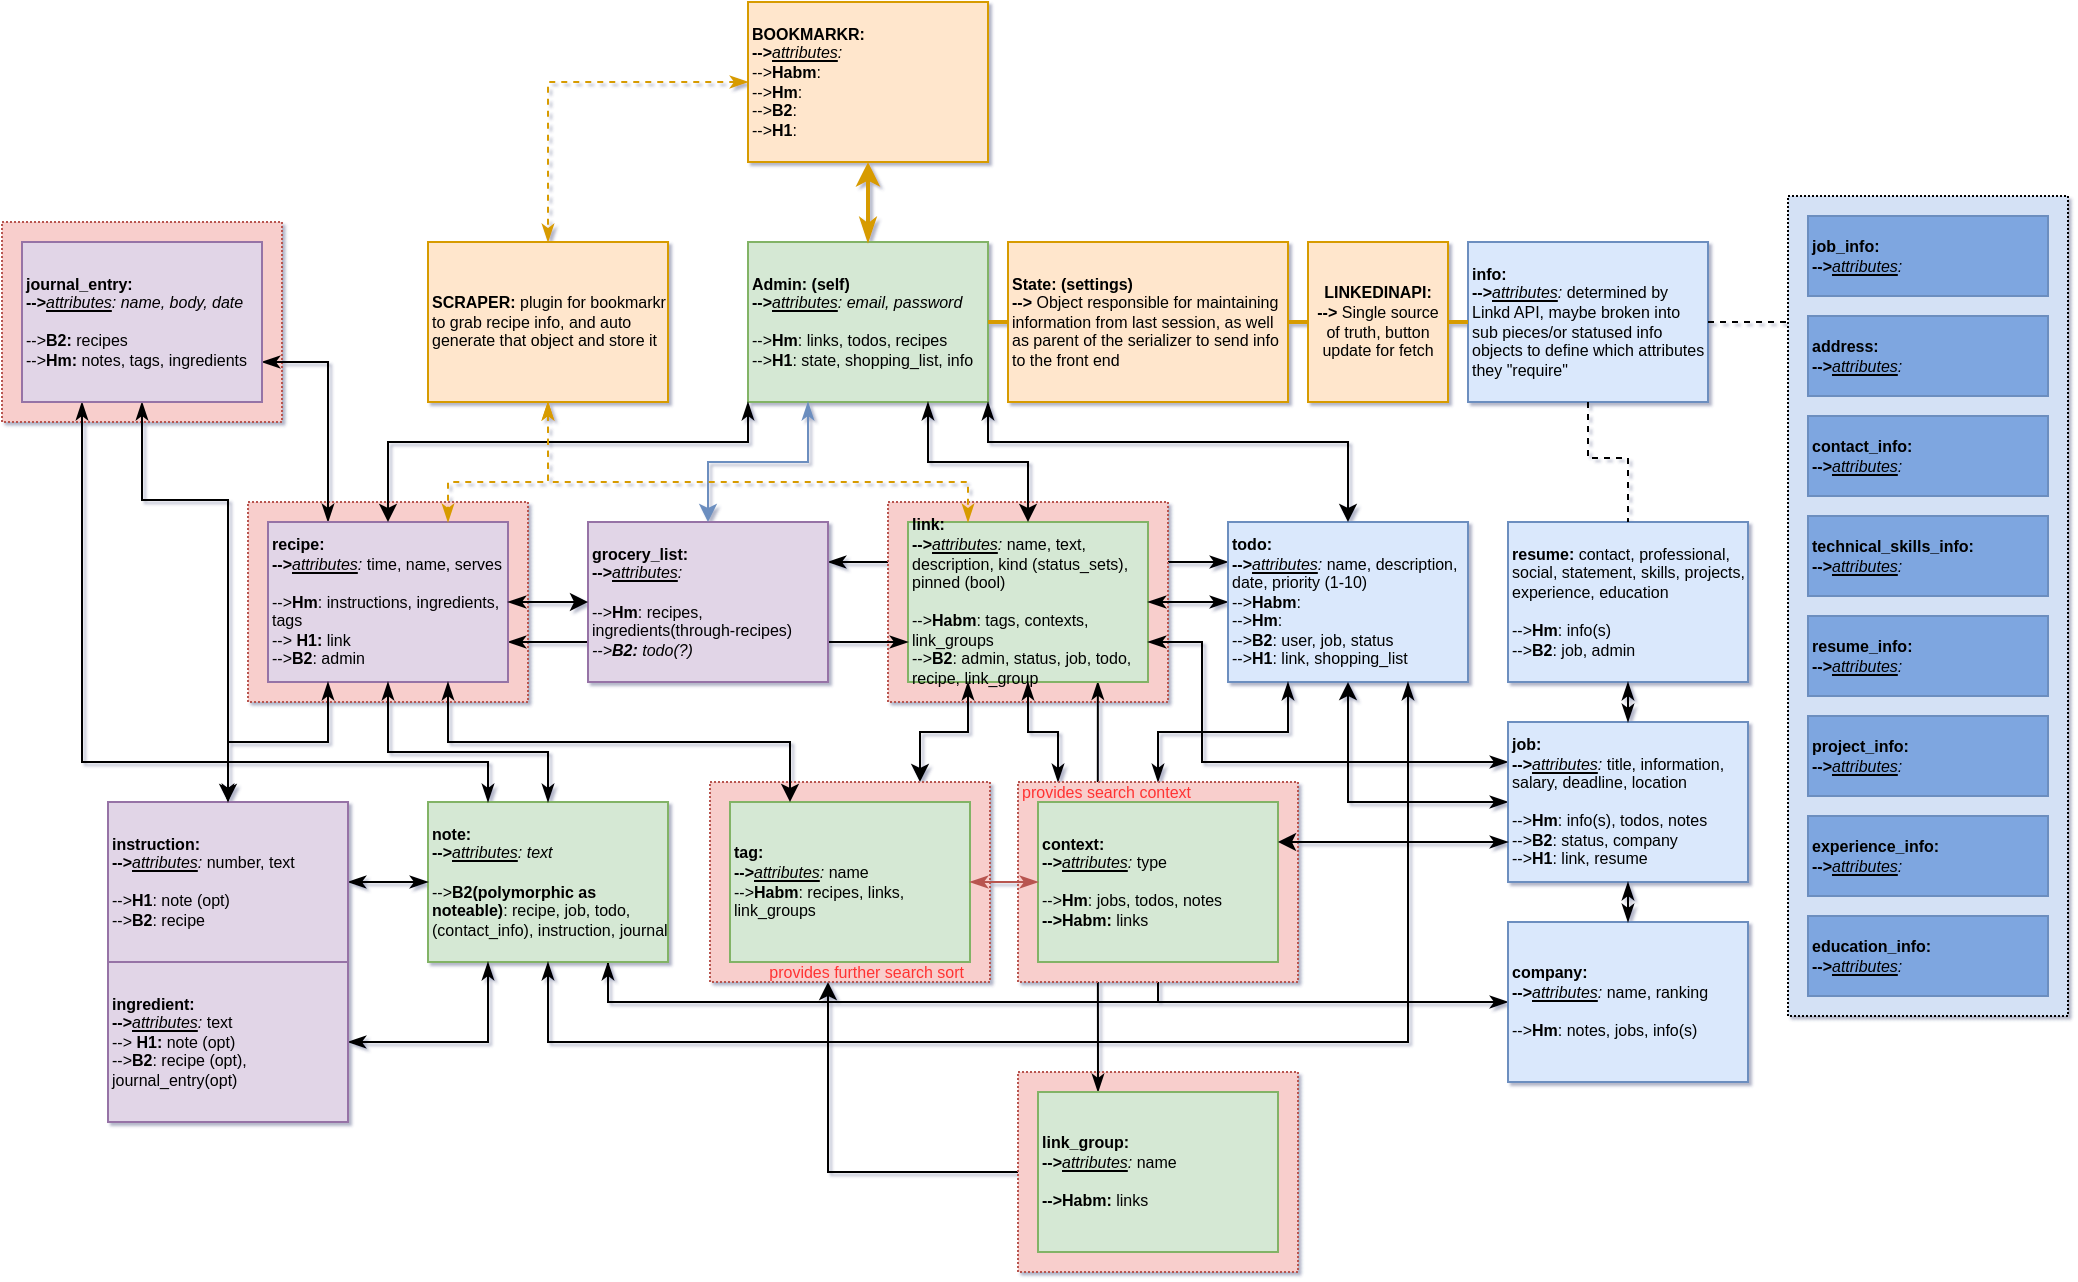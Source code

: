 <mxfile version="15.7.3" type="device"><diagram id="ImDymK1f7_B1jzTCU4_X" name="Page-1"><mxGraphModel dx="1122" dy="733" grid="0" gridSize="10" guides="1" tooltips="1" connect="1" arrows="1" fold="1" page="1" pageScale="1" pageWidth="1100" pageHeight="850" math="0" shadow="1"><root><mxCell id="0"/><mxCell id="1" parent="0"/><mxCell id="7Q3Ga68yU6j8B-TVvZk_-1" style="edgeStyle=orthogonalEdgeStyle;rounded=0;orthogonalLoop=1;jettySize=auto;html=1;exitX=0;exitY=0.5;exitDx=0;exitDy=0;entryX=0.5;entryY=1;entryDx=0;entryDy=0;" edge="1" parent="1" source="JSMoM8bFXj0gRvAv51X--4" target="HJYqMd4OV8tpor4b_tV7-95"><mxGeometry relative="1" as="geometry"/></mxCell><mxCell id="JSMoM8bFXj0gRvAv51X--4" value="" style="rounded=0;whiteSpace=wrap;html=1;fontSize=8;fillColor=#f8cecc;align=left;strokeColor=#b85450;dashed=1;dashPattern=1 1;rotation=0;container=0;" parent="1" vertex="1"><mxGeometry x="515" y="677" width="140" height="100" as="geometry"/></mxCell><mxCell id="gDlHl3aA6Cm26SfVE7yq-3" value="" style="rounded=0;whiteSpace=wrap;html=1;fontSize=8;fillColor=#f8cecc;align=left;strokeColor=#b85450;dashed=1;dashPattern=1 1;rotation=0;container=0;" parent="1" vertex="1"><mxGeometry x="7" y="252" width="140" height="100" as="geometry"/></mxCell><mxCell id="HJYqMd4OV8tpor4b_tV7-92" style="edgeStyle=orthogonalEdgeStyle;rounded=0;orthogonalLoop=1;jettySize=auto;html=1;exitX=0;exitY=0.25;exitDx=0;exitDy=0;entryX=1;entryY=0.25;entryDx=0;entryDy=0;fontSize=8;fontColor=#FF3333;startArrow=classicThin;startFill=1;endArrow=classicThin;endFill=1;strokeColor=#000000;strokeWidth=1;" parent="1" source="HJYqMd4OV8tpor4b_tV7-34" target="HJYqMd4OV8tpor4b_tV7-33" edge="1"><mxGeometry x="10" y="1192" as="geometry"/></mxCell><mxCell id="klLHw8lv9nVdal6uO0Be-18" value="" style="rounded=0;whiteSpace=wrap;html=1;fontSize=8;fillColor=#f8cecc;align=left;strokeColor=#b85450;dashed=1;dashPattern=1 1;rotation=0;container=0;" parent="1" vertex="1"><mxGeometry x="450" y="392" width="140" height="100" as="geometry"/></mxCell><mxCell id="klLHw8lv9nVdal6uO0Be-17" value="" style="rounded=0;whiteSpace=wrap;html=1;fontSize=8;fillColor=#f8cecc;align=left;strokeColor=#b85450;dashed=1;dashPattern=1 1;rotation=0;container=0;" parent="1" vertex="1"><mxGeometry x="130" y="392" width="140" height="100" as="geometry"/></mxCell><mxCell id="klLHw8lv9nVdal6uO0Be-39" style="edgeStyle=orthogonalEdgeStyle;rounded=0;orthogonalLoop=1;jettySize=auto;html=1;exitX=0;exitY=0.5;exitDx=0;exitDy=0;entryX=0.75;entryY=1;entryDx=0;entryDy=0;fontSize=9;startArrow=classicThin;startFill=1;endArrow=classicThin;endFill=1;strokeWidth=1;" parent="1" source="HJYqMd4OV8tpor4b_tV7-45" target="HJYqMd4OV8tpor4b_tV7-42" edge="1"><mxGeometry relative="1" as="geometry"/></mxCell><mxCell id="HJYqMd4OV8tpor4b_tV7-45" value="&lt;b&gt;company:&lt;/b&gt;&lt;br&gt;&lt;b&gt;--&amp;gt;&lt;/b&gt;&lt;i&gt;&lt;u&gt;attributes&lt;/u&gt;: &lt;/i&gt;name, ranking&lt;br&gt;&lt;br&gt;--&amp;gt;&lt;b&gt;Hm&lt;/b&gt;: notes, jobs, info(s)" style="rounded=0;whiteSpace=wrap;html=1;fontSize=8;align=left;fillColor=#dae8fc;strokeColor=#6c8ebf;rotation=0;container=0;" parent="1" vertex="1"><mxGeometry x="760" y="602" width="120" height="80" as="geometry"/></mxCell><mxCell id="HJYqMd4OV8tpor4b_tV7-2" value="&lt;b&gt;Admin: (self)&lt;/b&gt;&lt;br&gt;&lt;b&gt;--&amp;gt;&lt;/b&gt;&lt;i&gt;&lt;u&gt;attributes&lt;/u&gt;: email, password&lt;/i&gt;&lt;br&gt;&lt;br&gt;--&amp;gt;&lt;b&gt;Hm&lt;/b&gt;: links, todos, recipes&amp;nbsp;&lt;br&gt;--&amp;gt;&lt;b&gt;H1&lt;/b&gt;: state, shopping_list, info" style="rounded=0;whiteSpace=wrap;html=1;fontSize=8;align=left;fillColor=#d5e8d4;strokeColor=#82b366;rotation=0;container=0;" parent="1" vertex="1"><mxGeometry x="380" y="262" width="120" height="80" as="geometry"/></mxCell><mxCell id="HJYqMd4OV8tpor4b_tV7-3" value="&lt;b&gt;LINKEDINAPI:&lt;br&gt;--&amp;gt; &lt;/b&gt;Single source of truth, button update for fetch" style="rounded=0;whiteSpace=wrap;html=1;fontSize=8;align=center;fillColor=#ffe6cc;strokeColor=#d79b00;rotation=0;container=0;" parent="1" vertex="1"><mxGeometry x="660" y="262" width="70" height="80" as="geometry"/></mxCell><mxCell id="HJYqMd4OV8tpor4b_tV7-4" value="&lt;b&gt;info:&lt;/b&gt;&lt;br&gt;&lt;b&gt;--&amp;gt;&lt;/b&gt;&lt;i&gt;&lt;u&gt;attributes&lt;/u&gt;: &lt;/i&gt;determined by Linkd API, maybe broken into sub pieces/or statused info objects to define which attributes they &quot;require&quot;&lt;br&gt;" style="rounded=0;whiteSpace=wrap;html=1;fontSize=8;align=left;fillColor=#dae8fc;strokeColor=#6c8ebf;rotation=0;container=0;" parent="1" vertex="1"><mxGeometry x="740" y="262" width="120" height="80" as="geometry"/></mxCell><mxCell id="HJYqMd4OV8tpor4b_tV7-85" style="edgeStyle=orthogonalEdgeStyle;rounded=0;orthogonalLoop=1;jettySize=auto;html=1;exitX=1;exitY=0.5;exitDx=0;exitDy=0;entryX=0;entryY=0.5;entryDx=0;entryDy=0;fontSize=8;fontColor=#FF3333;startArrow=none;startFill=0;endArrow=none;endFill=0;strokeColor=#d79b00;strokeWidth=2;fillColor=#ffe6cc;" parent="1" source="HJYqMd4OV8tpor4b_tV7-3" target="HJYqMd4OV8tpor4b_tV7-4" edge="1"><mxGeometry x="10" y="1192" as="geometry"/></mxCell><mxCell id="JSMoM8bFXj0gRvAv51X--3" style="edgeStyle=orthogonalEdgeStyle;rounded=0;orthogonalLoop=1;jettySize=auto;html=1;exitX=0.791;exitY=0.997;exitDx=0;exitDy=0;entryX=0.25;entryY=0;entryDx=0;entryDy=0;exitPerimeter=0;startArrow=classicThin;startFill=1;endArrow=classicThin;endFill=1;" parent="1" source="HJYqMd4OV8tpor4b_tV7-29" target="JSMoM8bFXj0gRvAv51X--2" edge="1"><mxGeometry relative="1" as="geometry"><Array as="points"/></mxGeometry></mxCell><mxCell id="HJYqMd4OV8tpor4b_tV7-29" value="&lt;b&gt;link:&lt;/b&gt;&lt;br&gt;&lt;b&gt;--&amp;gt;&lt;/b&gt;&lt;i&gt;&lt;u&gt;attributes&lt;/u&gt;: &lt;/i&gt;name, text, description, kind (status_sets), pinned (bool)&lt;br&gt;&lt;br&gt;--&amp;gt;&lt;b&gt;Habm&lt;/b&gt;: tags, contexts, link_groups&lt;br&gt;--&amp;gt;&lt;b&gt;B2&lt;/b&gt;: admin, status, job, todo, recipe, link_group" style="rounded=0;whiteSpace=wrap;html=1;fontSize=8;align=left;fillColor=#d5e8d4;strokeColor=#82b366;rotation=0;container=0;" parent="1" vertex="1"><mxGeometry x="460" y="402" width="120" height="80" as="geometry"/></mxCell><mxCell id="HJYqMd4OV8tpor4b_tV7-51" style="edgeStyle=orthogonalEdgeStyle;rounded=0;orthogonalLoop=1;jettySize=auto;html=1;exitX=0.75;exitY=1;exitDx=0;exitDy=0;entryX=0.5;entryY=0;entryDx=0;entryDy=0;fontSize=8;startArrow=classicThin;startFill=1;" parent="1" source="HJYqMd4OV8tpor4b_tV7-2" target="HJYqMd4OV8tpor4b_tV7-29" edge="1"><mxGeometry x="10" y="1192" as="geometry"/></mxCell><mxCell id="HJYqMd4OV8tpor4b_tV7-91" style="edgeStyle=orthogonalEdgeStyle;rounded=0;orthogonalLoop=1;jettySize=auto;html=1;exitX=1;exitY=0.75;exitDx=0;exitDy=0;fontSize=8;fontColor=#FF3333;startArrow=classicThin;startFill=1;endArrow=classicThin;endFill=1;strokeColor=#000000;strokeWidth=1;" parent="1" source="HJYqMd4OV8tpor4b_tV7-30" edge="1"><mxGeometry x="10" y="1192" as="geometry"><mxPoint x="460" y="462" as="targetPoint"/><Array as="points"><mxPoint x="460" y="462"/></Array></mxGeometry></mxCell><mxCell id="gDlHl3aA6Cm26SfVE7yq-5" style="edgeStyle=orthogonalEdgeStyle;rounded=0;orthogonalLoop=1;jettySize=auto;html=1;exitX=0.25;exitY=0;exitDx=0;exitDy=0;entryX=1;entryY=0.75;entryDx=0;entryDy=0;startArrow=classicThin;startFill=1;endArrow=classicThin;endFill=1;" parent="1" source="HJYqMd4OV8tpor4b_tV7-30" target="gDlHl3aA6Cm26SfVE7yq-1" edge="1"><mxGeometry relative="1" as="geometry"/></mxCell><mxCell id="HJYqMd4OV8tpor4b_tV7-30" value="&lt;b&gt;recipe:&lt;/b&gt;&lt;br&gt;&lt;b&gt;--&amp;gt;&lt;/b&gt;&lt;i&gt;&lt;u&gt;attributes&lt;/u&gt;: &lt;/i&gt;time, name, serves&lt;br&gt;&lt;br&gt;--&amp;gt;&lt;b&gt;Hm&lt;/b&gt;: instructions, ingredients,&amp;nbsp; tags&lt;br&gt;--&amp;gt; &lt;b&gt;H1:&lt;/b&gt;&amp;nbsp;link&lt;br&gt;--&amp;gt;&lt;b&gt;B2&lt;/b&gt;: admin" style="rounded=0;whiteSpace=wrap;html=1;fontSize=8;align=left;fillColor=#e1d5e7;strokeColor=#9673a6;rotation=0;container=0;" parent="1" vertex="1"><mxGeometry x="140" y="402" width="120" height="80" as="geometry"/></mxCell><mxCell id="HJYqMd4OV8tpor4b_tV7-53" style="edgeStyle=orthogonalEdgeStyle;rounded=0;orthogonalLoop=1;jettySize=auto;html=1;exitX=0;exitY=1;exitDx=0;exitDy=0;entryX=0.5;entryY=0;entryDx=0;entryDy=0;fontSize=8;startArrow=classicThin;startFill=1;" parent="1" source="HJYqMd4OV8tpor4b_tV7-2" target="HJYqMd4OV8tpor4b_tV7-30" edge="1"><mxGeometry x="10" y="1192" as="geometry"><Array as="points"><mxPoint x="380" y="362"/><mxPoint x="200" y="362"/></Array></mxGeometry></mxCell><mxCell id="HJYqMd4OV8tpor4b_tV7-33" value="&lt;b&gt;grocery_list:&lt;/b&gt;&lt;br&gt;&lt;b&gt;--&amp;gt;&lt;/b&gt;&lt;i&gt;&lt;u&gt;attributes&lt;/u&gt;:&lt;/i&gt;&lt;br&gt;&lt;br&gt;--&amp;gt;&lt;b&gt;Hm&lt;/b&gt;: recipes, ingredients(through-recipes)&lt;br&gt;&lt;i&gt;--&amp;gt;&lt;b&gt;B2: &lt;/b&gt;todo(?)&lt;/i&gt;" style="rounded=0;whiteSpace=wrap;html=1;fontSize=8;align=left;fillColor=#e1d5e7;strokeColor=#9673a6;rotation=0;container=0;" parent="1" vertex="1"><mxGeometry x="300" y="402" width="120" height="80" as="geometry"/></mxCell><mxCell id="HJYqMd4OV8tpor4b_tV7-50" style="edgeStyle=orthogonalEdgeStyle;rounded=0;orthogonalLoop=1;jettySize=auto;html=1;exitX=0.25;exitY=1;exitDx=0;exitDy=0;entryX=0.5;entryY=0;entryDx=0;entryDy=0;fontSize=8;startArrow=classicThin;startFill=1;fillColor=#dae8fc;strokeColor=#6c8ebf;" parent="1" source="HJYqMd4OV8tpor4b_tV7-2" target="HJYqMd4OV8tpor4b_tV7-33" edge="1"><mxGeometry x="10" y="1192" as="geometry"/></mxCell><mxCell id="HJYqMd4OV8tpor4b_tV7-49" style="edgeStyle=orthogonalEdgeStyle;rounded=0;orthogonalLoop=1;jettySize=auto;html=1;exitX=1;exitY=0.5;exitDx=0;exitDy=0;entryX=0;entryY=0.5;entryDx=0;entryDy=0;fontSize=8;startArrow=classicThin;startFill=1;" parent="1" source="HJYqMd4OV8tpor4b_tV7-30" target="HJYqMd4OV8tpor4b_tV7-33" edge="1"><mxGeometry x="10" y="1192" as="geometry"/></mxCell><mxCell id="HJYqMd4OV8tpor4b_tV7-90" style="edgeStyle=orthogonalEdgeStyle;rounded=0;orthogonalLoop=1;jettySize=auto;html=1;exitX=0;exitY=0.5;exitDx=0;exitDy=0;entryX=1;entryY=0.5;entryDx=0;entryDy=0;fontSize=8;fontColor=#FF3333;startArrow=classicThin;startFill=1;endArrow=classicThin;endFill=1;strokeColor=#000000;strokeWidth=1;" parent="1" source="HJYqMd4OV8tpor4b_tV7-34" target="HJYqMd4OV8tpor4b_tV7-29" edge="1"><mxGeometry x="10" y="1192" as="geometry"/></mxCell><mxCell id="HJYqMd4OV8tpor4b_tV7-34" value="&lt;b&gt;todo:&lt;/b&gt;&lt;br&gt;&lt;b&gt;--&amp;gt;&lt;/b&gt;&lt;i&gt;&lt;u&gt;attributes&lt;/u&gt;: &lt;/i&gt;name, description, date, priority (1-10)&lt;br&gt;--&amp;gt;&lt;b&gt;Habm&lt;/b&gt;:&amp;nbsp;&lt;br&gt;--&amp;gt;&lt;b&gt;Hm&lt;/b&gt;:&lt;br&gt;--&amp;gt;&lt;b&gt;B2&lt;/b&gt;: user, job, status&lt;br&gt;--&amp;gt;&lt;b&gt;H1&lt;/b&gt;: link, shopping_list" style="rounded=0;whiteSpace=wrap;html=1;fontSize=8;align=left;fillColor=#dae8fc;strokeColor=#6c8ebf;rotation=0;container=0;" parent="1" vertex="1"><mxGeometry x="620" y="402" width="120" height="80" as="geometry"/></mxCell><mxCell id="HJYqMd4OV8tpor4b_tV7-52" style="edgeStyle=orthogonalEdgeStyle;rounded=0;orthogonalLoop=1;jettySize=auto;html=1;exitX=1;exitY=1;exitDx=0;exitDy=0;entryX=0.5;entryY=0;entryDx=0;entryDy=0;fontSize=8;startArrow=classicThin;startFill=1;" parent="1" source="HJYqMd4OV8tpor4b_tV7-2" target="HJYqMd4OV8tpor4b_tV7-34" edge="1"><mxGeometry x="10" y="1192" as="geometry"><Array as="points"><mxPoint x="500" y="362"/><mxPoint x="680" y="362"/></Array></mxGeometry></mxCell><mxCell id="HJYqMd4OV8tpor4b_tV7-59" style="edgeStyle=orthogonalEdgeStyle;rounded=0;orthogonalLoop=1;jettySize=auto;html=1;exitX=0.25;exitY=1;exitDx=0;exitDy=0;entryX=0.75;entryY=0;entryDx=0;entryDy=0;fontSize=8;startArrow=classicThin;startFill=1;" parent="1" source="HJYqMd4OV8tpor4b_tV7-29" target="HJYqMd4OV8tpor4b_tV7-94" edge="1"><mxGeometry x="10" y="1192" as="geometry"/></mxCell><mxCell id="HJYqMd4OV8tpor4b_tV7-57" style="edgeStyle=orthogonalEdgeStyle;rounded=0;orthogonalLoop=1;jettySize=auto;html=1;exitX=0;exitY=0.5;exitDx=0;exitDy=0;entryX=0.5;entryY=1;entryDx=0;entryDy=0;fontSize=8;startArrow=classicThin;startFill=1;" parent="1" source="HJYqMd4OV8tpor4b_tV7-37" target="HJYqMd4OV8tpor4b_tV7-34" edge="1"><mxGeometry x="10" y="1192" as="geometry"><Array as="points"><mxPoint x="680" y="542"/></Array></mxGeometry></mxCell><mxCell id="HJYqMd4OV8tpor4b_tV7-89" style="edgeStyle=orthogonalEdgeStyle;rounded=0;orthogonalLoop=1;jettySize=auto;html=1;exitX=0;exitY=0.25;exitDx=0;exitDy=0;entryX=1;entryY=0.75;entryDx=0;entryDy=0;fontSize=8;fontColor=#FF3333;startArrow=classicThin;startFill=1;endArrow=classicThin;endFill=1;strokeColor=#000000;strokeWidth=1;" parent="1" source="HJYqMd4OV8tpor4b_tV7-37" target="HJYqMd4OV8tpor4b_tV7-29" edge="1"><mxGeometry x="10" y="1192" as="geometry"><Array as="points"><mxPoint x="607" y="522"/><mxPoint x="607" y="462"/></Array></mxGeometry></mxCell><mxCell id="HJYqMd4OV8tpor4b_tV7-37" value="&lt;b&gt;job:&lt;/b&gt;&lt;br&gt;&lt;b&gt;--&amp;gt;&lt;/b&gt;&lt;i&gt;&lt;u&gt;attributes&lt;/u&gt;: &lt;/i&gt;title, information, salary, deadline, location&lt;br&gt;&lt;br&gt;--&amp;gt;&lt;b&gt;Hm&lt;/b&gt;: info(s), todos, notes&lt;br&gt;--&amp;gt;&lt;b&gt;B2&lt;/b&gt;: status, company&lt;br&gt;--&amp;gt;&lt;b&gt;H1&lt;/b&gt;: link, resume" style="rounded=0;whiteSpace=wrap;html=1;fontSize=8;align=left;fillColor=#dae8fc;strokeColor=#6c8ebf;rotation=0;container=0;" parent="1" vertex="1"><mxGeometry x="760" y="502" width="120" height="80" as="geometry"/></mxCell><mxCell id="klLHw8lv9nVdal6uO0Be-10" style="edgeStyle=orthogonalEdgeStyle;rounded=0;orthogonalLoop=1;jettySize=auto;html=1;exitX=0;exitY=0.5;exitDx=0;exitDy=0;entryX=1;entryY=0.5;entryDx=0;entryDy=0;strokeColor=none;startArrow=classicThin;startFill=1;" parent="1" source="HJYqMd4OV8tpor4b_tV7-45" target="HJYqMd4OV8tpor4b_tV7-37" edge="1"><mxGeometry x="60" y="142" as="geometry"/></mxCell><mxCell id="HJYqMd4OV8tpor4b_tV7-38" value="&lt;b&gt;resume: &lt;/b&gt;contact, professional, social, statement, skills, projects, experience, education&lt;br&gt;&lt;br&gt;--&amp;gt;&lt;b&gt;Hm&lt;/b&gt;: info(s)&lt;br&gt;--&amp;gt;&lt;b&gt;B2&lt;/b&gt;: job, admin" style="rounded=0;whiteSpace=wrap;html=1;fontSize=8;align=left;fillColor=#dae8fc;strokeColor=#6c8ebf;rotation=0;container=0;" parent="1" vertex="1"><mxGeometry x="760" y="402" width="120" height="80" as="geometry"/></mxCell><mxCell id="klLHw8lv9nVdal6uO0Be-36" style="edgeStyle=orthogonalEdgeStyle;rounded=0;orthogonalLoop=1;jettySize=auto;html=1;exitX=0.5;exitY=0;exitDx=0;exitDy=0;entryX=0.5;entryY=1;entryDx=0;entryDy=0;fontSize=9;startArrow=classicThin;startFill=1;endArrow=classicThin;endFill=1;strokeWidth=1;" parent="1" source="HJYqMd4OV8tpor4b_tV7-37" target="HJYqMd4OV8tpor4b_tV7-38" edge="1"><mxGeometry x="60" y="140" as="geometry"/></mxCell><mxCell id="HJYqMd4OV8tpor4b_tV7-39" style="edgeStyle=orthogonalEdgeStyle;rounded=0;orthogonalLoop=1;jettySize=auto;html=1;exitX=0.5;exitY=1;exitDx=0;exitDy=0;fontSize=8;startArrow=none;startFill=0;dashed=1;endArrow=none;endFill=0;entryX=0.5;entryY=0;entryDx=0;entryDy=0;" parent="1" source="HJYqMd4OV8tpor4b_tV7-4" target="HJYqMd4OV8tpor4b_tV7-38" edge="1"><mxGeometry x="10" y="1192" as="geometry"><mxPoint x="800" y="402" as="targetPoint"/><Array as="points"><mxPoint x="800" y="370"/><mxPoint x="820" y="370"/></Array></mxGeometry></mxCell><mxCell id="JSMoM8bFXj0gRvAv51X--1" style="edgeStyle=orthogonalEdgeStyle;rounded=0;orthogonalLoop=1;jettySize=auto;html=1;exitX=0.75;exitY=1;exitDx=0;exitDy=0;entryX=0.5;entryY=1;entryDx=0;entryDy=0;" parent="1" source="HJYqMd4OV8tpor4b_tV7-42" target="HJYqMd4OV8tpor4b_tV7-36" edge="1"><mxGeometry relative="1" as="geometry"><Array as="points"><mxPoint x="310" y="642"/><mxPoint x="585" y="642"/></Array></mxGeometry></mxCell><mxCell id="HJYqMd4OV8tpor4b_tV7-42" value="&lt;b&gt;note:&amp;nbsp;&lt;/b&gt;&lt;br&gt;&lt;b&gt;--&amp;gt;&lt;/b&gt;&lt;i&gt;&lt;u&gt;attributes&lt;/u&gt;: text&lt;/i&gt;&lt;br&gt;&lt;br&gt;--&amp;gt;&lt;b&gt;B2(polymorphic as noteable)&lt;/b&gt;: recipe, job, todo, (contact_info), instruction, journal" style="rounded=0;whiteSpace=wrap;html=1;fontSize=8;align=left;fillColor=#d5e8d4;strokeColor=#82b366;rotation=0;container=0;" parent="1" vertex="1"><mxGeometry x="220" y="542" width="120" height="80" as="geometry"/></mxCell><mxCell id="HJYqMd4OV8tpor4b_tV7-87" style="edgeStyle=orthogonalEdgeStyle;rounded=0;orthogonalLoop=1;jettySize=auto;html=1;exitX=0.5;exitY=1;exitDx=0;exitDy=0;fontSize=8;fontColor=#FF3333;startArrow=classicThin;startFill=1;endArrow=classicThin;endFill=1;strokeColor=#000000;strokeWidth=1;" parent="1" source="HJYqMd4OV8tpor4b_tV7-30" edge="1"><mxGeometry x="10" y="1192" as="geometry"><Array as="points"><mxPoint x="200" y="517"/><mxPoint x="280" y="517"/></Array><mxPoint x="280" y="542" as="targetPoint"/></mxGeometry></mxCell><mxCell id="klLHw8lv9nVdal6uO0Be-37" style="edgeStyle=orthogonalEdgeStyle;rounded=0;orthogonalLoop=1;jettySize=auto;html=1;exitX=1;exitY=0.5;exitDx=0;exitDy=0;entryX=0.25;entryY=1;entryDx=0;entryDy=0;fontSize=9;startArrow=classicThin;startFill=1;endArrow=classicThin;endFill=1;strokeWidth=1;" parent="1" source="HJYqMd4OV8tpor4b_tV7-61" target="HJYqMd4OV8tpor4b_tV7-42" edge="1"><mxGeometry x="60" y="140" as="geometry"/></mxCell><mxCell id="HJYqMd4OV8tpor4b_tV7-61" value="&lt;b&gt;ingredient:&lt;/b&gt;&lt;br&gt;&lt;b&gt;--&amp;gt;&lt;/b&gt;&lt;i&gt;&lt;u&gt;attributes&lt;/u&gt;: &lt;/i&gt;text&lt;br&gt;--&amp;gt; &lt;b&gt;H1: &lt;/b&gt;note (opt)&lt;br&gt;--&amp;gt;&lt;b&gt;B2&lt;/b&gt;: recipe (opt), journal_entry(opt)" style="rounded=0;whiteSpace=wrap;html=1;fontSize=8;align=left;fillColor=#e1d5e7;strokeColor=#9673a6;rotation=0;container=0;" parent="1" vertex="1"><mxGeometry x="60" y="622" width="120" height="80" as="geometry"/></mxCell><mxCell id="HJYqMd4OV8tpor4b_tV7-63" style="edgeStyle=orthogonalEdgeStyle;rounded=0;orthogonalLoop=1;jettySize=auto;html=1;exitX=0.25;exitY=1;exitDx=0;exitDy=0;entryX=0.5;entryY=0;entryDx=0;entryDy=0;fontSize=8;startArrow=classicThin;startFill=1;" parent="1" source="HJYqMd4OV8tpor4b_tV7-30" target="HJYqMd4OV8tpor4b_tV7-62" edge="1"><mxGeometry x="10" y="1192" as="geometry"><Array as="points"><mxPoint x="170" y="512"/><mxPoint x="120" y="512"/></Array></mxGeometry></mxCell><mxCell id="HJYqMd4OV8tpor4b_tV7-99" style="edgeStyle=orthogonalEdgeStyle;rounded=0;orthogonalLoop=1;jettySize=auto;html=1;exitX=1;exitY=0.5;exitDx=0;exitDy=0;entryX=0;entryY=0.5;entryDx=0;entryDy=0;fontSize=8;fontColor=#FF3333;startArrow=classicThin;startFill=1;endArrow=classicThin;endFill=1;strokeColor=#000000;strokeWidth=1;" parent="1" source="HJYqMd4OV8tpor4b_tV7-62" target="HJYqMd4OV8tpor4b_tV7-42" edge="1"><mxGeometry x="10" y="1192" as="geometry"><Array as="points"><mxPoint x="210" y="582"/><mxPoint x="210" y="582"/></Array></mxGeometry></mxCell><mxCell id="HJYqMd4OV8tpor4b_tV7-62" value="&lt;b&gt;instruction:&lt;/b&gt;&lt;br&gt;&lt;b&gt;--&amp;gt;&lt;/b&gt;&lt;i&gt;&lt;u&gt;attributes&lt;/u&gt;:&amp;nbsp;&lt;/i&gt;number, text&lt;br&gt;&lt;br&gt;--&amp;gt;&lt;b&gt;H1&lt;/b&gt;: note (opt)&lt;br&gt;--&amp;gt;&lt;b&gt;B2&lt;/b&gt;: recipe" style="rounded=0;whiteSpace=wrap;html=1;fontSize=8;align=left;fillColor=#e1d5e7;strokeColor=#9673a6;rotation=0;container=0;" parent="1" vertex="1"><mxGeometry x="60" y="542" width="120" height="80" as="geometry"/></mxCell><mxCell id="HJYqMd4OV8tpor4b_tV7-103" style="edgeStyle=orthogonalEdgeStyle;rounded=0;orthogonalLoop=1;jettySize=auto;html=1;exitX=0.5;exitY=1;exitDx=0;exitDy=0;entryX=0.75;entryY=0;entryDx=0;entryDy=0;dashed=1;fontSize=8;fontColor=#FF3333;startArrow=classicThin;startFill=1;endArrow=classicThin;endFill=1;strokeColor=#d79b00;strokeWidth=1;fillColor=#ffe6cc;" parent="1" source="HJYqMd4OV8tpor4b_tV7-73" target="HJYqMd4OV8tpor4b_tV7-30" edge="1"><mxGeometry x="10" y="1192" as="geometry"><Array as="points"><mxPoint x="280" y="382"/><mxPoint x="230" y="382"/></Array></mxGeometry></mxCell><mxCell id="HJYqMd4OV8tpor4b_tV7-104" style="edgeStyle=orthogonalEdgeStyle;rounded=0;orthogonalLoop=1;jettySize=auto;html=1;exitX=0.5;exitY=1;exitDx=0;exitDy=0;entryX=0.25;entryY=0;entryDx=0;entryDy=0;dashed=1;fontSize=8;fontColor=#FF3333;startArrow=classicThin;startFill=1;endArrow=classicThin;endFill=1;strokeColor=#d79b00;strokeWidth=1;fillColor=#ffe6cc;" parent="1" source="HJYqMd4OV8tpor4b_tV7-73" target="HJYqMd4OV8tpor4b_tV7-29" edge="1"><mxGeometry x="10" y="1192" as="geometry"><Array as="points"><mxPoint x="280" y="382"/><mxPoint x="490" y="382"/></Array></mxGeometry></mxCell><mxCell id="HJYqMd4OV8tpor4b_tV7-73" value="&lt;b&gt;SCRAPER: &lt;/b&gt;plugin for bookmarkr to grab recipe info, and auto generate that object and store it" style="rounded=0;whiteSpace=wrap;html=1;fontSize=8;align=left;fillColor=#ffe6cc;strokeColor=#d79b00;rotation=0;container=0;" parent="1" vertex="1"><mxGeometry x="220" y="262" width="120" height="80" as="geometry"/></mxCell><mxCell id="HJYqMd4OV8tpor4b_tV7-102" style="edgeStyle=orthogonalEdgeStyle;rounded=0;orthogonalLoop=1;jettySize=auto;html=1;exitX=0;exitY=0.5;exitDx=0;exitDy=0;entryX=0.5;entryY=0;entryDx=0;entryDy=0;dashed=1;fontSize=8;fontColor=#FF3333;startArrow=classicThin;startFill=1;endArrow=classicThin;endFill=1;strokeColor=#d79b00;strokeWidth=1;fillColor=#ffe6cc;" parent="1" source="HJYqMd4OV8tpor4b_tV7-74" target="HJYqMd4OV8tpor4b_tV7-73" edge="1"><mxGeometry x="10" y="1192" as="geometry"/></mxCell><mxCell id="HJYqMd4OV8tpor4b_tV7-74" value="&lt;b&gt;BOOKMARKR:&lt;/b&gt;&lt;br&gt;&lt;b&gt;--&amp;gt;&lt;/b&gt;&lt;i&gt;&lt;u&gt;attributes&lt;/u&gt;:&lt;/i&gt;&lt;br&gt;--&amp;gt;&lt;b&gt;Habm&lt;/b&gt;:&amp;nbsp;&lt;br&gt;--&amp;gt;&lt;b&gt;Hm&lt;/b&gt;:&lt;br&gt;--&amp;gt;&lt;b&gt;B2&lt;/b&gt;:&amp;nbsp;&lt;br&gt;--&amp;gt;&lt;b&gt;H1&lt;/b&gt;:" style="rounded=0;whiteSpace=wrap;html=1;fontSize=8;align=left;fillColor=#ffe6cc;strokeColor=#d79b00;rotation=0;container=0;" parent="1" vertex="1"><mxGeometry x="380" y="142" width="120" height="80" as="geometry"/></mxCell><mxCell id="klLHw8lv9nVdal6uO0Be-33" style="edgeStyle=orthogonalEdgeStyle;rounded=0;orthogonalLoop=1;jettySize=auto;html=1;exitX=0.75;exitY=1;exitDx=0;exitDy=0;entryX=0.5;entryY=1;entryDx=0;entryDy=0;fontSize=9;startArrow=classicThin;startFill=1;endArrow=classicThin;endFill=1;strokeWidth=1;" parent="1" source="HJYqMd4OV8tpor4b_tV7-34" target="HJYqMd4OV8tpor4b_tV7-42" edge="1"><mxGeometry x="60" y="140" as="geometry"><Array as="points"><mxPoint x="710" y="662"/><mxPoint x="280" y="662"/></Array></mxGeometry></mxCell><mxCell id="HJYqMd4OV8tpor4b_tV7-76" style="edgeStyle=orthogonalEdgeStyle;rounded=0;orthogonalLoop=1;jettySize=auto;html=1;exitX=0.5;exitY=0;exitDx=0;exitDy=0;entryX=0.5;entryY=1;entryDx=0;entryDy=0;fontSize=8;fontColor=#FF3333;startArrow=classicThin;startFill=1;strokeColor=#d79b00;strokeWidth=2;fillColor=#ffe6cc;" parent="1" source="HJYqMd4OV8tpor4b_tV7-2" target="HJYqMd4OV8tpor4b_tV7-74" edge="1"><mxGeometry x="10" y="1192" as="geometry"/></mxCell><mxCell id="HJYqMd4OV8tpor4b_tV7-83" style="edgeStyle=orthogonalEdgeStyle;rounded=0;orthogonalLoop=1;jettySize=auto;html=1;exitX=1;exitY=0.5;exitDx=0;exitDy=0;entryX=0;entryY=0.5;entryDx=0;entryDy=0;fontSize=8;fontColor=#FF3333;startArrow=none;startFill=0;strokeColor=#d79b00;strokeWidth=2;endArrow=none;endFill=0;fillColor=#ffe6cc;" parent="1" source="HJYqMd4OV8tpor4b_tV7-82" target="HJYqMd4OV8tpor4b_tV7-3" edge="1"><mxGeometry x="10" y="1192" as="geometry"/></mxCell><mxCell id="HJYqMd4OV8tpor4b_tV7-84" style="edgeStyle=orthogonalEdgeStyle;rounded=0;orthogonalLoop=1;jettySize=auto;html=1;exitX=0;exitY=0.5;exitDx=0;exitDy=0;fontSize=8;fontColor=#FF3333;startArrow=none;startFill=0;endArrow=none;endFill=0;strokeColor=#d79b00;strokeWidth=2;fillColor=#ffe6cc;" parent="1" source="HJYqMd4OV8tpor4b_tV7-82" edge="1"><mxGeometry x="10" y="1192" as="geometry"><mxPoint x="500" y="302" as="targetPoint"/></mxGeometry></mxCell><mxCell id="HJYqMd4OV8tpor4b_tV7-82" value="&lt;b&gt;State: (settings)&lt;br&gt;--&amp;gt;&lt;/b&gt;&lt;span style=&quot;font-style: italic&quot;&gt;&amp;nbsp;&lt;/span&gt;Object responsible for maintaining information from last session, as well as parent of the serializer to send info to the front end" style="rounded=0;whiteSpace=wrap;html=1;fontSize=8;align=left;fillColor=#ffe6cc;strokeColor=#d79b00;rotation=0;container=0;" parent="1" vertex="1"><mxGeometry x="510" y="262" width="140" height="80" as="geometry"/></mxCell><mxCell id="klLHw8lv9nVdal6uO0Be-11" style="edgeStyle=orthogonalEdgeStyle;rounded=0;orthogonalLoop=1;jettySize=auto;html=1;startArrow=classicThin;startFill=1;endArrow=classicThin;endFill=1;" parent="1" source="HJYqMd4OV8tpor4b_tV7-45" edge="1"><mxGeometry x="60" y="142" as="geometry"><mxPoint x="820" y="582" as="targetPoint"/></mxGeometry></mxCell><mxCell id="klLHw8lv9nVdal6uO0Be-12" style="edgeStyle=orthogonalEdgeStyle;rounded=0;orthogonalLoop=1;jettySize=auto;html=1;exitX=1;exitY=0.5;exitDx=0;exitDy=0;entryX=-0.001;entryY=0.153;entryDx=0;entryDy=0;startArrow=none;startFill=0;endArrow=none;endFill=0;dashed=1;entryPerimeter=0;" parent="1" source="HJYqMd4OV8tpor4b_tV7-4" target="HJYqMd4OV8tpor4b_tV7-75" edge="1"><mxGeometry x="60" y="142" as="geometry"/></mxCell><mxCell id="klLHw8lv9nVdal6uO0Be-34" style="edgeStyle=orthogonalEdgeStyle;rounded=0;orthogonalLoop=1;jettySize=auto;html=1;exitX=0.5;exitY=1;exitDx=0;exitDy=0;fontSize=9;startArrow=classicThin;startFill=1;endArrow=classicThin;endFill=1;strokeWidth=1;" parent="1" source="HJYqMd4OV8tpor4b_tV7-29" edge="1"><mxGeometry x="60" y="140" as="geometry"><mxPoint x="535" y="532" as="targetPoint"/><Array as="points"><mxPoint x="520" y="507"/><mxPoint x="535" y="507"/></Array></mxGeometry></mxCell><mxCell id="klLHw8lv9nVdal6uO0Be-35" style="edgeStyle=orthogonalEdgeStyle;rounded=0;orthogonalLoop=1;jettySize=auto;html=1;exitX=0.25;exitY=1;exitDx=0;exitDy=0;entryX=0.5;entryY=0;entryDx=0;entryDy=0;fontSize=9;startArrow=classicThin;startFill=1;endArrow=classicThin;endFill=1;strokeWidth=1;" parent="1" source="HJYqMd4OV8tpor4b_tV7-34" target="HJYqMd4OV8tpor4b_tV7-69" edge="1"><mxGeometry x="60" y="140" as="geometry"/></mxCell><mxCell id="HJYqMd4OV8tpor4b_tV7-75" value="" style="rounded=0;whiteSpace=wrap;html=1;dashed=1;dashPattern=1 1;fontSize=8;fontColor=#FF3333;fillColor=#D4E1F5;align=left;rotation=0;container=0;" parent="1" vertex="1"><mxGeometry x="900" y="239" width="140" height="410" as="geometry"/></mxCell><mxCell id="HJYqMd4OV8tpor4b_tV7-5" value="&lt;b&gt;job_info:&lt;/b&gt;&lt;br&gt;&lt;b&gt;--&amp;gt;&lt;/b&gt;&lt;i&gt;&lt;u&gt;attributes&lt;/u&gt;:&lt;/i&gt;&lt;br&gt;" style="rounded=0;whiteSpace=wrap;html=1;fontSize=8;align=left;fillColor=#7EA6E0;strokeColor=#6c8ebf;rotation=0;container=0;" parent="1" vertex="1"><mxGeometry x="910" y="249" width="120" height="40" as="geometry"/></mxCell><mxCell id="HJYqMd4OV8tpor4b_tV7-6" value="&lt;b&gt;address:&lt;/b&gt;&lt;br&gt;&lt;b&gt;--&amp;gt;&lt;/b&gt;&lt;i&gt;&lt;u&gt;attributes&lt;/u&gt;:&lt;/i&gt;" style="rounded=0;whiteSpace=wrap;html=1;fontSize=8;align=left;fillColor=#7EA6E0;strokeColor=#6c8ebf;rotation=0;container=0;" parent="1" vertex="1"><mxGeometry x="910" y="299" width="120" height="40" as="geometry"/></mxCell><mxCell id="HJYqMd4OV8tpor4b_tV7-7" value="&lt;b&gt;contact_info:&lt;/b&gt;&lt;br&gt;&lt;b&gt;--&amp;gt;&lt;/b&gt;&lt;i&gt;&lt;u&gt;attributes&lt;/u&gt;:&lt;/i&gt;" style="rounded=0;whiteSpace=wrap;html=1;fontSize=8;align=left;fillColor=#7EA6E0;strokeColor=#6c8ebf;rotation=0;container=0;" parent="1" vertex="1"><mxGeometry x="910" y="349" width="120" height="40" as="geometry"/></mxCell><mxCell id="HJYqMd4OV8tpor4b_tV7-8" value="&lt;b&gt;resume_info:&lt;/b&gt;&lt;br&gt;&lt;b&gt;--&amp;gt;&lt;/b&gt;&lt;i&gt;&lt;u&gt;attributes&lt;/u&gt;:&lt;/i&gt;" style="rounded=0;whiteSpace=wrap;html=1;fontSize=8;align=left;fillColor=#7EA6E0;strokeColor=#6c8ebf;rotation=0;container=0;" parent="1" vertex="1"><mxGeometry x="910" y="449" width="120" height="40" as="geometry"/></mxCell><mxCell id="HJYqMd4OV8tpor4b_tV7-9" value="&lt;b&gt;project_info:&lt;/b&gt;&lt;br&gt;&lt;b&gt;--&amp;gt;&lt;/b&gt;&lt;i&gt;&lt;u&gt;attributes&lt;/u&gt;:&lt;/i&gt;" style="rounded=0;whiteSpace=wrap;html=1;fontSize=8;align=left;fillColor=#7EA6E0;strokeColor=#6c8ebf;rotation=0;container=0;" parent="1" vertex="1"><mxGeometry x="910" y="499" width="120" height="40" as="geometry"/></mxCell><mxCell id="HJYqMd4OV8tpor4b_tV7-10" value="&lt;b&gt;experience_info:&lt;/b&gt;&lt;br&gt;&lt;b&gt;--&amp;gt;&lt;/b&gt;&lt;i&gt;&lt;u&gt;attributes&lt;/u&gt;:&lt;/i&gt;" style="rounded=0;whiteSpace=wrap;html=1;fontSize=8;align=left;fillColor=#7EA6E0;strokeColor=#6c8ebf;rotation=0;container=0;" parent="1" vertex="1"><mxGeometry x="910" y="549" width="120" height="40" as="geometry"/></mxCell><mxCell id="HJYqMd4OV8tpor4b_tV7-11" value="&lt;b&gt;technical_skills_info:&lt;/b&gt;&lt;br&gt;&lt;b&gt;--&amp;gt;&lt;/b&gt;&lt;i&gt;&lt;u&gt;attributes&lt;/u&gt;:&lt;/i&gt;&lt;br&gt;" style="rounded=0;whiteSpace=wrap;html=1;fontSize=8;align=left;fillColor=#7EA6E0;strokeColor=#6c8ebf;rotation=0;container=0;" parent="1" vertex="1"><mxGeometry x="910" y="399" width="120" height="40" as="geometry"/></mxCell><mxCell id="HJYqMd4OV8tpor4b_tV7-12" value="&lt;b&gt;education_info:&lt;/b&gt;&lt;br&gt;&lt;b&gt;--&amp;gt;&lt;/b&gt;&lt;i&gt;&lt;u&gt;attributes&lt;/u&gt;:&lt;/i&gt;" style="rounded=0;whiteSpace=wrap;html=1;fontSize=8;align=left;fillColor=#7EA6E0;strokeColor=#6c8ebf;rotation=0;container=0;" parent="1" vertex="1"><mxGeometry x="910" y="599" width="120" height="40" as="geometry"/></mxCell><mxCell id="HJYqMd4OV8tpor4b_tV7-68" value="" style="rounded=0;whiteSpace=wrap;html=1;fontSize=8;fillColor=#f8cecc;align=left;strokeColor=#b85450;dashed=1;dashPattern=1 1;rotation=0;container=0;" parent="1" vertex="1"><mxGeometry x="515" y="532" width="140" height="100" as="geometry"/></mxCell><mxCell id="HJYqMd4OV8tpor4b_tV7-36" value="&lt;b&gt;context:&amp;nbsp;&lt;/b&gt;&lt;br&gt;&lt;b&gt;--&amp;gt;&lt;/b&gt;&lt;i&gt;&lt;u&gt;attributes&lt;/u&gt;: &lt;/i&gt;type&lt;br&gt;&lt;br&gt;--&amp;gt;&lt;b&gt;Hm&lt;/b&gt;: jobs, todos, notes&lt;br&gt;&lt;b&gt;--&amp;gt;Habm: &lt;/b&gt;links&amp;nbsp;" style="rounded=0;whiteSpace=wrap;html=1;fontSize=8;align=left;fillColor=#d5e8d4;strokeColor=#82b366;rotation=0;container=0;" parent="1" vertex="1"><mxGeometry x="525" y="542" width="120" height="80" as="geometry"/></mxCell><mxCell id="HJYqMd4OV8tpor4b_tV7-69" value="provides search context" style="text;html=1;strokeColor=none;fillColor=none;align=left;verticalAlign=middle;whiteSpace=wrap;rounded=0;dashed=1;dashPattern=1 1;fontSize=8;fontColor=#FF3333;rotation=0;container=0;" parent="1" vertex="1"><mxGeometry x="515" y="532" width="140" height="10" as="geometry"/></mxCell><mxCell id="HJYqMd4OV8tpor4b_tV7-94" value="" style="rounded=0;whiteSpace=wrap;html=1;fontSize=8;fillColor=#f8cecc;align=left;strokeColor=#b85450;dashed=1;dashPattern=1 1;rotation=0;container=0;" parent="1" vertex="1"><mxGeometry x="361" y="532" width="140" height="100" as="geometry"/></mxCell><mxCell id="HJYqMd4OV8tpor4b_tV7-95" value="provides further search sort" style="text;html=1;strokeColor=none;fillColor=none;align=right;verticalAlign=middle;whiteSpace=wrap;rounded=0;dashed=1;dashPattern=1 1;fontSize=8;fontColor=#FF3333;rotation=0;container=0;" parent="1" vertex="1"><mxGeometry x="350" y="622" width="140" height="10" as="geometry"/></mxCell><mxCell id="HJYqMd4OV8tpor4b_tV7-35" value="&lt;b&gt;tag:&amp;nbsp;&lt;/b&gt;&lt;br&gt;&lt;b&gt;--&amp;gt;&lt;/b&gt;&lt;i&gt;&lt;u&gt;attributes&lt;/u&gt;: &lt;/i&gt;name&lt;br&gt;--&amp;gt;&lt;b&gt;Habm&lt;/b&gt;: recipes, links, link_groups" style="rounded=0;whiteSpace=wrap;html=1;fontSize=8;align=left;fillColor=#d5e8d4;strokeColor=#82b366;rotation=0;container=0;" parent="1" vertex="1"><mxGeometry x="371" y="542" width="120" height="80" as="geometry"/></mxCell><mxCell id="gDlHl3aA6Cm26SfVE7yq-6" style="edgeStyle=orthogonalEdgeStyle;rounded=0;orthogonalLoop=1;jettySize=auto;html=1;exitX=0.5;exitY=1;exitDx=0;exitDy=0;entryX=0.5;entryY=0;entryDx=0;entryDy=0;startArrow=classicThin;startFill=1;endArrow=classicThin;endFill=1;" parent="1" source="gDlHl3aA6Cm26SfVE7yq-1" target="HJYqMd4OV8tpor4b_tV7-62" edge="1"><mxGeometry relative="1" as="geometry"><Array as="points"><mxPoint x="77" y="391"/><mxPoint x="120" y="391"/></Array></mxGeometry></mxCell><mxCell id="gDlHl3aA6Cm26SfVE7yq-7" style="edgeStyle=orthogonalEdgeStyle;rounded=0;orthogonalLoop=1;jettySize=auto;html=1;exitX=0.25;exitY=1;exitDx=0;exitDy=0;entryX=0.25;entryY=0;entryDx=0;entryDy=0;startArrow=classicThin;startFill=1;endArrow=classicThin;endFill=1;" parent="1" source="gDlHl3aA6Cm26SfVE7yq-1" target="HJYqMd4OV8tpor4b_tV7-42" edge="1"><mxGeometry relative="1" as="geometry"><Array as="points"><mxPoint x="47" y="522"/><mxPoint x="250" y="522"/></Array></mxGeometry></mxCell><mxCell id="gDlHl3aA6Cm26SfVE7yq-1" value="&lt;b&gt;journal_entry:&amp;nbsp;&lt;/b&gt;&lt;br&gt;&lt;b&gt;--&amp;gt;&lt;/b&gt;&lt;i&gt;&lt;u&gt;attributes&lt;/u&gt;: name, body, date&lt;/i&gt;&lt;br&gt;&lt;br&gt;--&amp;gt;&lt;b&gt;B2:&lt;/b&gt; recipes&lt;br&gt;--&amp;gt;&lt;b&gt;Hm: &lt;/b&gt;notes, tags, ingredients" style="rounded=0;whiteSpace=wrap;html=1;fontSize=8;align=left;fillColor=#e1d5e7;strokeColor=#9673a6;rotation=0;container=0;" parent="1" vertex="1"><mxGeometry x="17" y="262" width="120" height="80" as="geometry"/></mxCell><mxCell id="gDlHl3aA6Cm26SfVE7yq-2" style="edgeStyle=orthogonalEdgeStyle;rounded=0;orthogonalLoop=1;jettySize=auto;html=1;exitX=0;exitY=0.5;exitDx=0;exitDy=0;entryX=1;entryY=0.5;entryDx=0;entryDy=0;fillColor=#f8cecc;strokeColor=#b85450;startArrow=classicThin;startFill=1;endArrow=classicThin;endFill=1;" parent="1" source="HJYqMd4OV8tpor4b_tV7-36" target="HJYqMd4OV8tpor4b_tV7-35" edge="1"><mxGeometry relative="1" as="geometry"/></mxCell><mxCell id="HJYqMd4OV8tpor4b_tV7-54" style="edgeStyle=orthogonalEdgeStyle;rounded=0;orthogonalLoop=1;jettySize=auto;html=1;exitX=0;exitY=0.75;exitDx=0;exitDy=0;entryX=1;entryY=0.25;entryDx=0;entryDy=0;fontSize=8;startArrow=classicThin;startFill=1;" parent="1" source="HJYqMd4OV8tpor4b_tV7-37" target="HJYqMd4OV8tpor4b_tV7-36" edge="1"><mxGeometry x="10" y="1192" as="geometry"><Array as="points"><mxPoint x="680" y="562"/><mxPoint x="680" y="562"/></Array></mxGeometry></mxCell><mxCell id="HJYqMd4OV8tpor4b_tV7-58" style="edgeStyle=orthogonalEdgeStyle;rounded=0;orthogonalLoop=1;jettySize=auto;html=1;exitX=0.75;exitY=1;exitDx=0;exitDy=0;entryX=0.25;entryY=0;entryDx=0;entryDy=0;fontSize=8;startArrow=classicThin;startFill=1;" parent="1" source="HJYqMd4OV8tpor4b_tV7-30" target="HJYqMd4OV8tpor4b_tV7-35" edge="1"><mxGeometry x="10" y="1192" as="geometry"/></mxCell><mxCell id="JSMoM8bFXj0gRvAv51X--2" value="&lt;b&gt;link_group:&amp;nbsp;&lt;/b&gt;&lt;br&gt;&lt;b&gt;--&amp;gt;&lt;/b&gt;&lt;i&gt;&lt;u&gt;attributes&lt;/u&gt;: &lt;/i&gt;name&lt;br&gt;&lt;br&gt;&lt;b&gt;--&amp;gt;Habm: &lt;/b&gt;links&amp;nbsp;" style="rounded=0;whiteSpace=wrap;html=1;fontSize=8;align=left;fillColor=#d5e8d4;strokeColor=#82b366;rotation=0;container=0;" parent="1" vertex="1"><mxGeometry x="525" y="687" width="120" height="80" as="geometry"/></mxCell></root></mxGraphModel></diagram></mxfile>